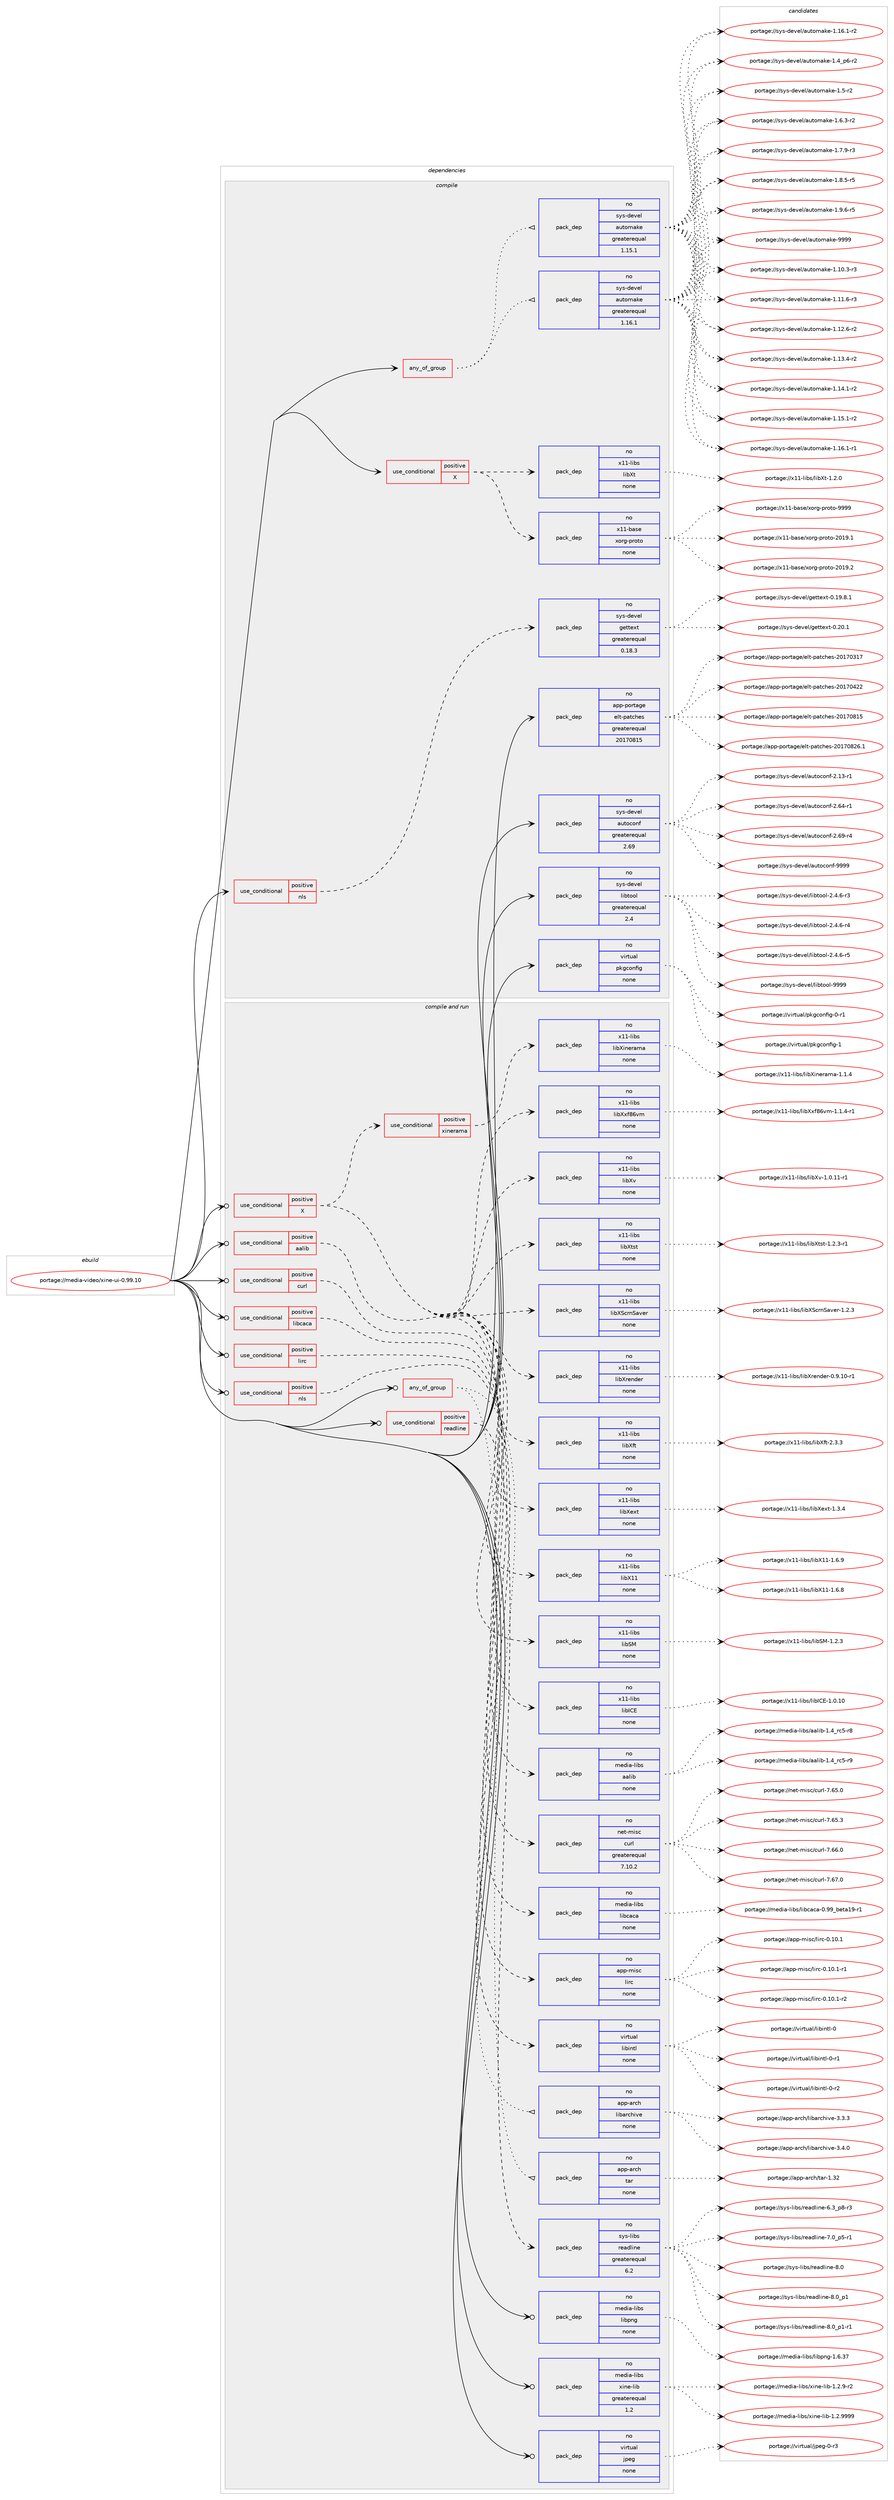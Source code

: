 digraph prolog {

# *************
# Graph options
# *************

newrank=true;
concentrate=true;
compound=true;
graph [rankdir=LR,fontname=Helvetica,fontsize=10,ranksep=1.5];#, ranksep=2.5, nodesep=0.2];
edge  [arrowhead=vee];
node  [fontname=Helvetica,fontsize=10];

# **********
# The ebuild
# **********

subgraph cluster_leftcol {
color=gray;
rank=same;
label=<<i>ebuild</i>>;
id [label="portage://media-video/xine-ui-0.99.10", color=red, width=4, href="../media-video/xine-ui-0.99.10.svg"];
}

# ****************
# The dependencies
# ****************

subgraph cluster_midcol {
color=gray;
label=<<i>dependencies</i>>;
subgraph cluster_compile {
fillcolor="#eeeeee";
style=filled;
label=<<i>compile</i>>;
subgraph any5479 {
dependency344226 [label=<<TABLE BORDER="0" CELLBORDER="1" CELLSPACING="0" CELLPADDING="4"><TR><TD CELLPADDING="10">any_of_group</TD></TR></TABLE>>, shape=none, color=red];subgraph pack252703 {
dependency344227 [label=<<TABLE BORDER="0" CELLBORDER="1" CELLSPACING="0" CELLPADDING="4" WIDTH="220"><TR><TD ROWSPAN="6" CELLPADDING="30">pack_dep</TD></TR><TR><TD WIDTH="110">no</TD></TR><TR><TD>sys-devel</TD></TR><TR><TD>automake</TD></TR><TR><TD>greaterequal</TD></TR><TR><TD>1.16.1</TD></TR></TABLE>>, shape=none, color=blue];
}
dependency344226:e -> dependency344227:w [weight=20,style="dotted",arrowhead="oinv"];
subgraph pack252704 {
dependency344228 [label=<<TABLE BORDER="0" CELLBORDER="1" CELLSPACING="0" CELLPADDING="4" WIDTH="220"><TR><TD ROWSPAN="6" CELLPADDING="30">pack_dep</TD></TR><TR><TD WIDTH="110">no</TD></TR><TR><TD>sys-devel</TD></TR><TR><TD>automake</TD></TR><TR><TD>greaterequal</TD></TR><TR><TD>1.15.1</TD></TR></TABLE>>, shape=none, color=blue];
}
dependency344226:e -> dependency344228:w [weight=20,style="dotted",arrowhead="oinv"];
}
id:e -> dependency344226:w [weight=20,style="solid",arrowhead="vee"];
subgraph cond85897 {
dependency344229 [label=<<TABLE BORDER="0" CELLBORDER="1" CELLSPACING="0" CELLPADDING="4"><TR><TD ROWSPAN="3" CELLPADDING="10">use_conditional</TD></TR><TR><TD>positive</TD></TR><TR><TD>X</TD></TR></TABLE>>, shape=none, color=red];
subgraph pack252705 {
dependency344230 [label=<<TABLE BORDER="0" CELLBORDER="1" CELLSPACING="0" CELLPADDING="4" WIDTH="220"><TR><TD ROWSPAN="6" CELLPADDING="30">pack_dep</TD></TR><TR><TD WIDTH="110">no</TD></TR><TR><TD>x11-base</TD></TR><TR><TD>xorg-proto</TD></TR><TR><TD>none</TD></TR><TR><TD></TD></TR></TABLE>>, shape=none, color=blue];
}
dependency344229:e -> dependency344230:w [weight=20,style="dashed",arrowhead="vee"];
subgraph pack252706 {
dependency344231 [label=<<TABLE BORDER="0" CELLBORDER="1" CELLSPACING="0" CELLPADDING="4" WIDTH="220"><TR><TD ROWSPAN="6" CELLPADDING="30">pack_dep</TD></TR><TR><TD WIDTH="110">no</TD></TR><TR><TD>x11-libs</TD></TR><TR><TD>libXt</TD></TR><TR><TD>none</TD></TR><TR><TD></TD></TR></TABLE>>, shape=none, color=blue];
}
dependency344229:e -> dependency344231:w [weight=20,style="dashed",arrowhead="vee"];
}
id:e -> dependency344229:w [weight=20,style="solid",arrowhead="vee"];
subgraph cond85898 {
dependency344232 [label=<<TABLE BORDER="0" CELLBORDER="1" CELLSPACING="0" CELLPADDING="4"><TR><TD ROWSPAN="3" CELLPADDING="10">use_conditional</TD></TR><TR><TD>positive</TD></TR><TR><TD>nls</TD></TR></TABLE>>, shape=none, color=red];
subgraph pack252707 {
dependency344233 [label=<<TABLE BORDER="0" CELLBORDER="1" CELLSPACING="0" CELLPADDING="4" WIDTH="220"><TR><TD ROWSPAN="6" CELLPADDING="30">pack_dep</TD></TR><TR><TD WIDTH="110">no</TD></TR><TR><TD>sys-devel</TD></TR><TR><TD>gettext</TD></TR><TR><TD>greaterequal</TD></TR><TR><TD>0.18.3</TD></TR></TABLE>>, shape=none, color=blue];
}
dependency344232:e -> dependency344233:w [weight=20,style="dashed",arrowhead="vee"];
}
id:e -> dependency344232:w [weight=20,style="solid",arrowhead="vee"];
subgraph pack252708 {
dependency344234 [label=<<TABLE BORDER="0" CELLBORDER="1" CELLSPACING="0" CELLPADDING="4" WIDTH="220"><TR><TD ROWSPAN="6" CELLPADDING="30">pack_dep</TD></TR><TR><TD WIDTH="110">no</TD></TR><TR><TD>app-portage</TD></TR><TR><TD>elt-patches</TD></TR><TR><TD>greaterequal</TD></TR><TR><TD>20170815</TD></TR></TABLE>>, shape=none, color=blue];
}
id:e -> dependency344234:w [weight=20,style="solid",arrowhead="vee"];
subgraph pack252709 {
dependency344235 [label=<<TABLE BORDER="0" CELLBORDER="1" CELLSPACING="0" CELLPADDING="4" WIDTH="220"><TR><TD ROWSPAN="6" CELLPADDING="30">pack_dep</TD></TR><TR><TD WIDTH="110">no</TD></TR><TR><TD>sys-devel</TD></TR><TR><TD>autoconf</TD></TR><TR><TD>greaterequal</TD></TR><TR><TD>2.69</TD></TR></TABLE>>, shape=none, color=blue];
}
id:e -> dependency344235:w [weight=20,style="solid",arrowhead="vee"];
subgraph pack252710 {
dependency344236 [label=<<TABLE BORDER="0" CELLBORDER="1" CELLSPACING="0" CELLPADDING="4" WIDTH="220"><TR><TD ROWSPAN="6" CELLPADDING="30">pack_dep</TD></TR><TR><TD WIDTH="110">no</TD></TR><TR><TD>sys-devel</TD></TR><TR><TD>libtool</TD></TR><TR><TD>greaterequal</TD></TR><TR><TD>2.4</TD></TR></TABLE>>, shape=none, color=blue];
}
id:e -> dependency344236:w [weight=20,style="solid",arrowhead="vee"];
subgraph pack252711 {
dependency344237 [label=<<TABLE BORDER="0" CELLBORDER="1" CELLSPACING="0" CELLPADDING="4" WIDTH="220"><TR><TD ROWSPAN="6" CELLPADDING="30">pack_dep</TD></TR><TR><TD WIDTH="110">no</TD></TR><TR><TD>virtual</TD></TR><TR><TD>pkgconfig</TD></TR><TR><TD>none</TD></TR><TR><TD></TD></TR></TABLE>>, shape=none, color=blue];
}
id:e -> dependency344237:w [weight=20,style="solid",arrowhead="vee"];
}
subgraph cluster_compileandrun {
fillcolor="#eeeeee";
style=filled;
label=<<i>compile and run</i>>;
subgraph any5480 {
dependency344238 [label=<<TABLE BORDER="0" CELLBORDER="1" CELLSPACING="0" CELLPADDING="4"><TR><TD CELLPADDING="10">any_of_group</TD></TR></TABLE>>, shape=none, color=red];subgraph pack252712 {
dependency344239 [label=<<TABLE BORDER="0" CELLBORDER="1" CELLSPACING="0" CELLPADDING="4" WIDTH="220"><TR><TD ROWSPAN="6" CELLPADDING="30">pack_dep</TD></TR><TR><TD WIDTH="110">no</TD></TR><TR><TD>app-arch</TD></TR><TR><TD>tar</TD></TR><TR><TD>none</TD></TR><TR><TD></TD></TR></TABLE>>, shape=none, color=blue];
}
dependency344238:e -> dependency344239:w [weight=20,style="dotted",arrowhead="oinv"];
subgraph pack252713 {
dependency344240 [label=<<TABLE BORDER="0" CELLBORDER="1" CELLSPACING="0" CELLPADDING="4" WIDTH="220"><TR><TD ROWSPAN="6" CELLPADDING="30">pack_dep</TD></TR><TR><TD WIDTH="110">no</TD></TR><TR><TD>app-arch</TD></TR><TR><TD>libarchive</TD></TR><TR><TD>none</TD></TR><TR><TD></TD></TR></TABLE>>, shape=none, color=blue];
}
dependency344238:e -> dependency344240:w [weight=20,style="dotted",arrowhead="oinv"];
}
id:e -> dependency344238:w [weight=20,style="solid",arrowhead="odotvee"];
subgraph cond85899 {
dependency344241 [label=<<TABLE BORDER="0" CELLBORDER="1" CELLSPACING="0" CELLPADDING="4"><TR><TD ROWSPAN="3" CELLPADDING="10">use_conditional</TD></TR><TR><TD>positive</TD></TR><TR><TD>X</TD></TR></TABLE>>, shape=none, color=red];
subgraph pack252714 {
dependency344242 [label=<<TABLE BORDER="0" CELLBORDER="1" CELLSPACING="0" CELLPADDING="4" WIDTH="220"><TR><TD ROWSPAN="6" CELLPADDING="30">pack_dep</TD></TR><TR><TD WIDTH="110">no</TD></TR><TR><TD>x11-libs</TD></TR><TR><TD>libICE</TD></TR><TR><TD>none</TD></TR><TR><TD></TD></TR></TABLE>>, shape=none, color=blue];
}
dependency344241:e -> dependency344242:w [weight=20,style="dashed",arrowhead="vee"];
subgraph pack252715 {
dependency344243 [label=<<TABLE BORDER="0" CELLBORDER="1" CELLSPACING="0" CELLPADDING="4" WIDTH="220"><TR><TD ROWSPAN="6" CELLPADDING="30">pack_dep</TD></TR><TR><TD WIDTH="110">no</TD></TR><TR><TD>x11-libs</TD></TR><TR><TD>libSM</TD></TR><TR><TD>none</TD></TR><TR><TD></TD></TR></TABLE>>, shape=none, color=blue];
}
dependency344241:e -> dependency344243:w [weight=20,style="dashed",arrowhead="vee"];
subgraph pack252716 {
dependency344244 [label=<<TABLE BORDER="0" CELLBORDER="1" CELLSPACING="0" CELLPADDING="4" WIDTH="220"><TR><TD ROWSPAN="6" CELLPADDING="30">pack_dep</TD></TR><TR><TD WIDTH="110">no</TD></TR><TR><TD>x11-libs</TD></TR><TR><TD>libX11</TD></TR><TR><TD>none</TD></TR><TR><TD></TD></TR></TABLE>>, shape=none, color=blue];
}
dependency344241:e -> dependency344244:w [weight=20,style="dashed",arrowhead="vee"];
subgraph pack252717 {
dependency344245 [label=<<TABLE BORDER="0" CELLBORDER="1" CELLSPACING="0" CELLPADDING="4" WIDTH="220"><TR><TD ROWSPAN="6" CELLPADDING="30">pack_dep</TD></TR><TR><TD WIDTH="110">no</TD></TR><TR><TD>x11-libs</TD></TR><TR><TD>libXext</TD></TR><TR><TD>none</TD></TR><TR><TD></TD></TR></TABLE>>, shape=none, color=blue];
}
dependency344241:e -> dependency344245:w [weight=20,style="dashed",arrowhead="vee"];
subgraph pack252718 {
dependency344246 [label=<<TABLE BORDER="0" CELLBORDER="1" CELLSPACING="0" CELLPADDING="4" WIDTH="220"><TR><TD ROWSPAN="6" CELLPADDING="30">pack_dep</TD></TR><TR><TD WIDTH="110">no</TD></TR><TR><TD>x11-libs</TD></TR><TR><TD>libXft</TD></TR><TR><TD>none</TD></TR><TR><TD></TD></TR></TABLE>>, shape=none, color=blue];
}
dependency344241:e -> dependency344246:w [weight=20,style="dashed",arrowhead="vee"];
subgraph pack252719 {
dependency344247 [label=<<TABLE BORDER="0" CELLBORDER="1" CELLSPACING="0" CELLPADDING="4" WIDTH="220"><TR><TD ROWSPAN="6" CELLPADDING="30">pack_dep</TD></TR><TR><TD WIDTH="110">no</TD></TR><TR><TD>x11-libs</TD></TR><TR><TD>libXrender</TD></TR><TR><TD>none</TD></TR><TR><TD></TD></TR></TABLE>>, shape=none, color=blue];
}
dependency344241:e -> dependency344247:w [weight=20,style="dashed",arrowhead="vee"];
subgraph pack252720 {
dependency344248 [label=<<TABLE BORDER="0" CELLBORDER="1" CELLSPACING="0" CELLPADDING="4" WIDTH="220"><TR><TD ROWSPAN="6" CELLPADDING="30">pack_dep</TD></TR><TR><TD WIDTH="110">no</TD></TR><TR><TD>x11-libs</TD></TR><TR><TD>libXScrnSaver</TD></TR><TR><TD>none</TD></TR><TR><TD></TD></TR></TABLE>>, shape=none, color=blue];
}
dependency344241:e -> dependency344248:w [weight=20,style="dashed",arrowhead="vee"];
subgraph pack252721 {
dependency344249 [label=<<TABLE BORDER="0" CELLBORDER="1" CELLSPACING="0" CELLPADDING="4" WIDTH="220"><TR><TD ROWSPAN="6" CELLPADDING="30">pack_dep</TD></TR><TR><TD WIDTH="110">no</TD></TR><TR><TD>x11-libs</TD></TR><TR><TD>libXtst</TD></TR><TR><TD>none</TD></TR><TR><TD></TD></TR></TABLE>>, shape=none, color=blue];
}
dependency344241:e -> dependency344249:w [weight=20,style="dashed",arrowhead="vee"];
subgraph pack252722 {
dependency344250 [label=<<TABLE BORDER="0" CELLBORDER="1" CELLSPACING="0" CELLPADDING="4" WIDTH="220"><TR><TD ROWSPAN="6" CELLPADDING="30">pack_dep</TD></TR><TR><TD WIDTH="110">no</TD></TR><TR><TD>x11-libs</TD></TR><TR><TD>libXv</TD></TR><TR><TD>none</TD></TR><TR><TD></TD></TR></TABLE>>, shape=none, color=blue];
}
dependency344241:e -> dependency344250:w [weight=20,style="dashed",arrowhead="vee"];
subgraph pack252723 {
dependency344251 [label=<<TABLE BORDER="0" CELLBORDER="1" CELLSPACING="0" CELLPADDING="4" WIDTH="220"><TR><TD ROWSPAN="6" CELLPADDING="30">pack_dep</TD></TR><TR><TD WIDTH="110">no</TD></TR><TR><TD>x11-libs</TD></TR><TR><TD>libXxf86vm</TD></TR><TR><TD>none</TD></TR><TR><TD></TD></TR></TABLE>>, shape=none, color=blue];
}
dependency344241:e -> dependency344251:w [weight=20,style="dashed",arrowhead="vee"];
subgraph cond85900 {
dependency344252 [label=<<TABLE BORDER="0" CELLBORDER="1" CELLSPACING="0" CELLPADDING="4"><TR><TD ROWSPAN="3" CELLPADDING="10">use_conditional</TD></TR><TR><TD>positive</TD></TR><TR><TD>xinerama</TD></TR></TABLE>>, shape=none, color=red];
subgraph pack252724 {
dependency344253 [label=<<TABLE BORDER="0" CELLBORDER="1" CELLSPACING="0" CELLPADDING="4" WIDTH="220"><TR><TD ROWSPAN="6" CELLPADDING="30">pack_dep</TD></TR><TR><TD WIDTH="110">no</TD></TR><TR><TD>x11-libs</TD></TR><TR><TD>libXinerama</TD></TR><TR><TD>none</TD></TR><TR><TD></TD></TR></TABLE>>, shape=none, color=blue];
}
dependency344252:e -> dependency344253:w [weight=20,style="dashed",arrowhead="vee"];
}
dependency344241:e -> dependency344252:w [weight=20,style="dashed",arrowhead="vee"];
}
id:e -> dependency344241:w [weight=20,style="solid",arrowhead="odotvee"];
subgraph cond85901 {
dependency344254 [label=<<TABLE BORDER="0" CELLBORDER="1" CELLSPACING="0" CELLPADDING="4"><TR><TD ROWSPAN="3" CELLPADDING="10">use_conditional</TD></TR><TR><TD>positive</TD></TR><TR><TD>aalib</TD></TR></TABLE>>, shape=none, color=red];
subgraph pack252725 {
dependency344255 [label=<<TABLE BORDER="0" CELLBORDER="1" CELLSPACING="0" CELLPADDING="4" WIDTH="220"><TR><TD ROWSPAN="6" CELLPADDING="30">pack_dep</TD></TR><TR><TD WIDTH="110">no</TD></TR><TR><TD>media-libs</TD></TR><TR><TD>aalib</TD></TR><TR><TD>none</TD></TR><TR><TD></TD></TR></TABLE>>, shape=none, color=blue];
}
dependency344254:e -> dependency344255:w [weight=20,style="dashed",arrowhead="vee"];
}
id:e -> dependency344254:w [weight=20,style="solid",arrowhead="odotvee"];
subgraph cond85902 {
dependency344256 [label=<<TABLE BORDER="0" CELLBORDER="1" CELLSPACING="0" CELLPADDING="4"><TR><TD ROWSPAN="3" CELLPADDING="10">use_conditional</TD></TR><TR><TD>positive</TD></TR><TR><TD>curl</TD></TR></TABLE>>, shape=none, color=red];
subgraph pack252726 {
dependency344257 [label=<<TABLE BORDER="0" CELLBORDER="1" CELLSPACING="0" CELLPADDING="4" WIDTH="220"><TR><TD ROWSPAN="6" CELLPADDING="30">pack_dep</TD></TR><TR><TD WIDTH="110">no</TD></TR><TR><TD>net-misc</TD></TR><TR><TD>curl</TD></TR><TR><TD>greaterequal</TD></TR><TR><TD>7.10.2</TD></TR></TABLE>>, shape=none, color=blue];
}
dependency344256:e -> dependency344257:w [weight=20,style="dashed",arrowhead="vee"];
}
id:e -> dependency344256:w [weight=20,style="solid",arrowhead="odotvee"];
subgraph cond85903 {
dependency344258 [label=<<TABLE BORDER="0" CELLBORDER="1" CELLSPACING="0" CELLPADDING="4"><TR><TD ROWSPAN="3" CELLPADDING="10">use_conditional</TD></TR><TR><TD>positive</TD></TR><TR><TD>libcaca</TD></TR></TABLE>>, shape=none, color=red];
subgraph pack252727 {
dependency344259 [label=<<TABLE BORDER="0" CELLBORDER="1" CELLSPACING="0" CELLPADDING="4" WIDTH="220"><TR><TD ROWSPAN="6" CELLPADDING="30">pack_dep</TD></TR><TR><TD WIDTH="110">no</TD></TR><TR><TD>media-libs</TD></TR><TR><TD>libcaca</TD></TR><TR><TD>none</TD></TR><TR><TD></TD></TR></TABLE>>, shape=none, color=blue];
}
dependency344258:e -> dependency344259:w [weight=20,style="dashed",arrowhead="vee"];
}
id:e -> dependency344258:w [weight=20,style="solid",arrowhead="odotvee"];
subgraph cond85904 {
dependency344260 [label=<<TABLE BORDER="0" CELLBORDER="1" CELLSPACING="0" CELLPADDING="4"><TR><TD ROWSPAN="3" CELLPADDING="10">use_conditional</TD></TR><TR><TD>positive</TD></TR><TR><TD>lirc</TD></TR></TABLE>>, shape=none, color=red];
subgraph pack252728 {
dependency344261 [label=<<TABLE BORDER="0" CELLBORDER="1" CELLSPACING="0" CELLPADDING="4" WIDTH="220"><TR><TD ROWSPAN="6" CELLPADDING="30">pack_dep</TD></TR><TR><TD WIDTH="110">no</TD></TR><TR><TD>app-misc</TD></TR><TR><TD>lirc</TD></TR><TR><TD>none</TD></TR><TR><TD></TD></TR></TABLE>>, shape=none, color=blue];
}
dependency344260:e -> dependency344261:w [weight=20,style="dashed",arrowhead="vee"];
}
id:e -> dependency344260:w [weight=20,style="solid",arrowhead="odotvee"];
subgraph cond85905 {
dependency344262 [label=<<TABLE BORDER="0" CELLBORDER="1" CELLSPACING="0" CELLPADDING="4"><TR><TD ROWSPAN="3" CELLPADDING="10">use_conditional</TD></TR><TR><TD>positive</TD></TR><TR><TD>nls</TD></TR></TABLE>>, shape=none, color=red];
subgraph pack252729 {
dependency344263 [label=<<TABLE BORDER="0" CELLBORDER="1" CELLSPACING="0" CELLPADDING="4" WIDTH="220"><TR><TD ROWSPAN="6" CELLPADDING="30">pack_dep</TD></TR><TR><TD WIDTH="110">no</TD></TR><TR><TD>virtual</TD></TR><TR><TD>libintl</TD></TR><TR><TD>none</TD></TR><TR><TD></TD></TR></TABLE>>, shape=none, color=blue];
}
dependency344262:e -> dependency344263:w [weight=20,style="dashed",arrowhead="vee"];
}
id:e -> dependency344262:w [weight=20,style="solid",arrowhead="odotvee"];
subgraph cond85906 {
dependency344264 [label=<<TABLE BORDER="0" CELLBORDER="1" CELLSPACING="0" CELLPADDING="4"><TR><TD ROWSPAN="3" CELLPADDING="10">use_conditional</TD></TR><TR><TD>positive</TD></TR><TR><TD>readline</TD></TR></TABLE>>, shape=none, color=red];
subgraph pack252730 {
dependency344265 [label=<<TABLE BORDER="0" CELLBORDER="1" CELLSPACING="0" CELLPADDING="4" WIDTH="220"><TR><TD ROWSPAN="6" CELLPADDING="30">pack_dep</TD></TR><TR><TD WIDTH="110">no</TD></TR><TR><TD>sys-libs</TD></TR><TR><TD>readline</TD></TR><TR><TD>greaterequal</TD></TR><TR><TD>6.2</TD></TR></TABLE>>, shape=none, color=blue];
}
dependency344264:e -> dependency344265:w [weight=20,style="dashed",arrowhead="vee"];
}
id:e -> dependency344264:w [weight=20,style="solid",arrowhead="odotvee"];
subgraph pack252731 {
dependency344266 [label=<<TABLE BORDER="0" CELLBORDER="1" CELLSPACING="0" CELLPADDING="4" WIDTH="220"><TR><TD ROWSPAN="6" CELLPADDING="30">pack_dep</TD></TR><TR><TD WIDTH="110">no</TD></TR><TR><TD>media-libs</TD></TR><TR><TD>libpng</TD></TR><TR><TD>none</TD></TR><TR><TD></TD></TR></TABLE>>, shape=none, color=blue];
}
id:e -> dependency344266:w [weight=20,style="solid",arrowhead="odotvee"];
subgraph pack252732 {
dependency344267 [label=<<TABLE BORDER="0" CELLBORDER="1" CELLSPACING="0" CELLPADDING="4" WIDTH="220"><TR><TD ROWSPAN="6" CELLPADDING="30">pack_dep</TD></TR><TR><TD WIDTH="110">no</TD></TR><TR><TD>media-libs</TD></TR><TR><TD>xine-lib</TD></TR><TR><TD>greaterequal</TD></TR><TR><TD>1.2</TD></TR></TABLE>>, shape=none, color=blue];
}
id:e -> dependency344267:w [weight=20,style="solid",arrowhead="odotvee"];
subgraph pack252733 {
dependency344268 [label=<<TABLE BORDER="0" CELLBORDER="1" CELLSPACING="0" CELLPADDING="4" WIDTH="220"><TR><TD ROWSPAN="6" CELLPADDING="30">pack_dep</TD></TR><TR><TD WIDTH="110">no</TD></TR><TR><TD>virtual</TD></TR><TR><TD>jpeg</TD></TR><TR><TD>none</TD></TR><TR><TD></TD></TR></TABLE>>, shape=none, color=blue];
}
id:e -> dependency344268:w [weight=20,style="solid",arrowhead="odotvee"];
}
subgraph cluster_run {
fillcolor="#eeeeee";
style=filled;
label=<<i>run</i>>;
}
}

# **************
# The candidates
# **************

subgraph cluster_choices {
rank=same;
color=gray;
label=<<i>candidates</i>>;

subgraph choice252703 {
color=black;
nodesep=1;
choiceportage11512111545100101118101108479711711611110997107101454946494846514511451 [label="portage://sys-devel/automake-1.10.3-r3", color=red, width=4,href="../sys-devel/automake-1.10.3-r3.svg"];
choiceportage11512111545100101118101108479711711611110997107101454946494946544511451 [label="portage://sys-devel/automake-1.11.6-r3", color=red, width=4,href="../sys-devel/automake-1.11.6-r3.svg"];
choiceportage11512111545100101118101108479711711611110997107101454946495046544511450 [label="portage://sys-devel/automake-1.12.6-r2", color=red, width=4,href="../sys-devel/automake-1.12.6-r2.svg"];
choiceportage11512111545100101118101108479711711611110997107101454946495146524511450 [label="portage://sys-devel/automake-1.13.4-r2", color=red, width=4,href="../sys-devel/automake-1.13.4-r2.svg"];
choiceportage11512111545100101118101108479711711611110997107101454946495246494511450 [label="portage://sys-devel/automake-1.14.1-r2", color=red, width=4,href="../sys-devel/automake-1.14.1-r2.svg"];
choiceportage11512111545100101118101108479711711611110997107101454946495346494511450 [label="portage://sys-devel/automake-1.15.1-r2", color=red, width=4,href="../sys-devel/automake-1.15.1-r2.svg"];
choiceportage11512111545100101118101108479711711611110997107101454946495446494511449 [label="portage://sys-devel/automake-1.16.1-r1", color=red, width=4,href="../sys-devel/automake-1.16.1-r1.svg"];
choiceportage11512111545100101118101108479711711611110997107101454946495446494511450 [label="portage://sys-devel/automake-1.16.1-r2", color=red, width=4,href="../sys-devel/automake-1.16.1-r2.svg"];
choiceportage115121115451001011181011084797117116111109971071014549465295112544511450 [label="portage://sys-devel/automake-1.4_p6-r2", color=red, width=4,href="../sys-devel/automake-1.4_p6-r2.svg"];
choiceportage11512111545100101118101108479711711611110997107101454946534511450 [label="portage://sys-devel/automake-1.5-r2", color=red, width=4,href="../sys-devel/automake-1.5-r2.svg"];
choiceportage115121115451001011181011084797117116111109971071014549465446514511450 [label="portage://sys-devel/automake-1.6.3-r2", color=red, width=4,href="../sys-devel/automake-1.6.3-r2.svg"];
choiceportage115121115451001011181011084797117116111109971071014549465546574511451 [label="portage://sys-devel/automake-1.7.9-r3", color=red, width=4,href="../sys-devel/automake-1.7.9-r3.svg"];
choiceportage115121115451001011181011084797117116111109971071014549465646534511453 [label="portage://sys-devel/automake-1.8.5-r5", color=red, width=4,href="../sys-devel/automake-1.8.5-r5.svg"];
choiceportage115121115451001011181011084797117116111109971071014549465746544511453 [label="portage://sys-devel/automake-1.9.6-r5", color=red, width=4,href="../sys-devel/automake-1.9.6-r5.svg"];
choiceportage115121115451001011181011084797117116111109971071014557575757 [label="portage://sys-devel/automake-9999", color=red, width=4,href="../sys-devel/automake-9999.svg"];
dependency344227:e -> choiceportage11512111545100101118101108479711711611110997107101454946494846514511451:w [style=dotted,weight="100"];
dependency344227:e -> choiceportage11512111545100101118101108479711711611110997107101454946494946544511451:w [style=dotted,weight="100"];
dependency344227:e -> choiceportage11512111545100101118101108479711711611110997107101454946495046544511450:w [style=dotted,weight="100"];
dependency344227:e -> choiceportage11512111545100101118101108479711711611110997107101454946495146524511450:w [style=dotted,weight="100"];
dependency344227:e -> choiceportage11512111545100101118101108479711711611110997107101454946495246494511450:w [style=dotted,weight="100"];
dependency344227:e -> choiceportage11512111545100101118101108479711711611110997107101454946495346494511450:w [style=dotted,weight="100"];
dependency344227:e -> choiceportage11512111545100101118101108479711711611110997107101454946495446494511449:w [style=dotted,weight="100"];
dependency344227:e -> choiceportage11512111545100101118101108479711711611110997107101454946495446494511450:w [style=dotted,weight="100"];
dependency344227:e -> choiceportage115121115451001011181011084797117116111109971071014549465295112544511450:w [style=dotted,weight="100"];
dependency344227:e -> choiceportage11512111545100101118101108479711711611110997107101454946534511450:w [style=dotted,weight="100"];
dependency344227:e -> choiceportage115121115451001011181011084797117116111109971071014549465446514511450:w [style=dotted,weight="100"];
dependency344227:e -> choiceportage115121115451001011181011084797117116111109971071014549465546574511451:w [style=dotted,weight="100"];
dependency344227:e -> choiceportage115121115451001011181011084797117116111109971071014549465646534511453:w [style=dotted,weight="100"];
dependency344227:e -> choiceportage115121115451001011181011084797117116111109971071014549465746544511453:w [style=dotted,weight="100"];
dependency344227:e -> choiceportage115121115451001011181011084797117116111109971071014557575757:w [style=dotted,weight="100"];
}
subgraph choice252704 {
color=black;
nodesep=1;
choiceportage11512111545100101118101108479711711611110997107101454946494846514511451 [label="portage://sys-devel/automake-1.10.3-r3", color=red, width=4,href="../sys-devel/automake-1.10.3-r3.svg"];
choiceportage11512111545100101118101108479711711611110997107101454946494946544511451 [label="portage://sys-devel/automake-1.11.6-r3", color=red, width=4,href="../sys-devel/automake-1.11.6-r3.svg"];
choiceportage11512111545100101118101108479711711611110997107101454946495046544511450 [label="portage://sys-devel/automake-1.12.6-r2", color=red, width=4,href="../sys-devel/automake-1.12.6-r2.svg"];
choiceportage11512111545100101118101108479711711611110997107101454946495146524511450 [label="portage://sys-devel/automake-1.13.4-r2", color=red, width=4,href="../sys-devel/automake-1.13.4-r2.svg"];
choiceportage11512111545100101118101108479711711611110997107101454946495246494511450 [label="portage://sys-devel/automake-1.14.1-r2", color=red, width=4,href="../sys-devel/automake-1.14.1-r2.svg"];
choiceportage11512111545100101118101108479711711611110997107101454946495346494511450 [label="portage://sys-devel/automake-1.15.1-r2", color=red, width=4,href="../sys-devel/automake-1.15.1-r2.svg"];
choiceportage11512111545100101118101108479711711611110997107101454946495446494511449 [label="portage://sys-devel/automake-1.16.1-r1", color=red, width=4,href="../sys-devel/automake-1.16.1-r1.svg"];
choiceportage11512111545100101118101108479711711611110997107101454946495446494511450 [label="portage://sys-devel/automake-1.16.1-r2", color=red, width=4,href="../sys-devel/automake-1.16.1-r2.svg"];
choiceportage115121115451001011181011084797117116111109971071014549465295112544511450 [label="portage://sys-devel/automake-1.4_p6-r2", color=red, width=4,href="../sys-devel/automake-1.4_p6-r2.svg"];
choiceportage11512111545100101118101108479711711611110997107101454946534511450 [label="portage://sys-devel/automake-1.5-r2", color=red, width=4,href="../sys-devel/automake-1.5-r2.svg"];
choiceportage115121115451001011181011084797117116111109971071014549465446514511450 [label="portage://sys-devel/automake-1.6.3-r2", color=red, width=4,href="../sys-devel/automake-1.6.3-r2.svg"];
choiceportage115121115451001011181011084797117116111109971071014549465546574511451 [label="portage://sys-devel/automake-1.7.9-r3", color=red, width=4,href="../sys-devel/automake-1.7.9-r3.svg"];
choiceportage115121115451001011181011084797117116111109971071014549465646534511453 [label="portage://sys-devel/automake-1.8.5-r5", color=red, width=4,href="../sys-devel/automake-1.8.5-r5.svg"];
choiceportage115121115451001011181011084797117116111109971071014549465746544511453 [label="portage://sys-devel/automake-1.9.6-r5", color=red, width=4,href="../sys-devel/automake-1.9.6-r5.svg"];
choiceportage115121115451001011181011084797117116111109971071014557575757 [label="portage://sys-devel/automake-9999", color=red, width=4,href="../sys-devel/automake-9999.svg"];
dependency344228:e -> choiceportage11512111545100101118101108479711711611110997107101454946494846514511451:w [style=dotted,weight="100"];
dependency344228:e -> choiceportage11512111545100101118101108479711711611110997107101454946494946544511451:w [style=dotted,weight="100"];
dependency344228:e -> choiceportage11512111545100101118101108479711711611110997107101454946495046544511450:w [style=dotted,weight="100"];
dependency344228:e -> choiceportage11512111545100101118101108479711711611110997107101454946495146524511450:w [style=dotted,weight="100"];
dependency344228:e -> choiceportage11512111545100101118101108479711711611110997107101454946495246494511450:w [style=dotted,weight="100"];
dependency344228:e -> choiceportage11512111545100101118101108479711711611110997107101454946495346494511450:w [style=dotted,weight="100"];
dependency344228:e -> choiceportage11512111545100101118101108479711711611110997107101454946495446494511449:w [style=dotted,weight="100"];
dependency344228:e -> choiceportage11512111545100101118101108479711711611110997107101454946495446494511450:w [style=dotted,weight="100"];
dependency344228:e -> choiceportage115121115451001011181011084797117116111109971071014549465295112544511450:w [style=dotted,weight="100"];
dependency344228:e -> choiceportage11512111545100101118101108479711711611110997107101454946534511450:w [style=dotted,weight="100"];
dependency344228:e -> choiceportage115121115451001011181011084797117116111109971071014549465446514511450:w [style=dotted,weight="100"];
dependency344228:e -> choiceportage115121115451001011181011084797117116111109971071014549465546574511451:w [style=dotted,weight="100"];
dependency344228:e -> choiceportage115121115451001011181011084797117116111109971071014549465646534511453:w [style=dotted,weight="100"];
dependency344228:e -> choiceportage115121115451001011181011084797117116111109971071014549465746544511453:w [style=dotted,weight="100"];
dependency344228:e -> choiceportage115121115451001011181011084797117116111109971071014557575757:w [style=dotted,weight="100"];
}
subgraph choice252705 {
color=black;
nodesep=1;
choiceportage1204949459897115101471201111141034511211411111611145504849574649 [label="portage://x11-base/xorg-proto-2019.1", color=red, width=4,href="../x11-base/xorg-proto-2019.1.svg"];
choiceportage1204949459897115101471201111141034511211411111611145504849574650 [label="portage://x11-base/xorg-proto-2019.2", color=red, width=4,href="../x11-base/xorg-proto-2019.2.svg"];
choiceportage120494945989711510147120111114103451121141111161114557575757 [label="portage://x11-base/xorg-proto-9999", color=red, width=4,href="../x11-base/xorg-proto-9999.svg"];
dependency344230:e -> choiceportage1204949459897115101471201111141034511211411111611145504849574649:w [style=dotted,weight="100"];
dependency344230:e -> choiceportage1204949459897115101471201111141034511211411111611145504849574650:w [style=dotted,weight="100"];
dependency344230:e -> choiceportage120494945989711510147120111114103451121141111161114557575757:w [style=dotted,weight="100"];
}
subgraph choice252706 {
color=black;
nodesep=1;
choiceportage12049494510810598115471081059888116454946504648 [label="portage://x11-libs/libXt-1.2.0", color=red, width=4,href="../x11-libs/libXt-1.2.0.svg"];
dependency344231:e -> choiceportage12049494510810598115471081059888116454946504648:w [style=dotted,weight="100"];
}
subgraph choice252707 {
color=black;
nodesep=1;
choiceportage1151211154510010111810110847103101116116101120116454846495746564649 [label="portage://sys-devel/gettext-0.19.8.1", color=red, width=4,href="../sys-devel/gettext-0.19.8.1.svg"];
choiceportage115121115451001011181011084710310111611610112011645484650484649 [label="portage://sys-devel/gettext-0.20.1", color=red, width=4,href="../sys-devel/gettext-0.20.1.svg"];
dependency344233:e -> choiceportage1151211154510010111810110847103101116116101120116454846495746564649:w [style=dotted,weight="100"];
dependency344233:e -> choiceportage115121115451001011181011084710310111611610112011645484650484649:w [style=dotted,weight="100"];
}
subgraph choice252708 {
color=black;
nodesep=1;
choiceportage97112112451121111141169710310147101108116451129711699104101115455048495548514955 [label="portage://app-portage/elt-patches-20170317", color=red, width=4,href="../app-portage/elt-patches-20170317.svg"];
choiceportage97112112451121111141169710310147101108116451129711699104101115455048495548525050 [label="portage://app-portage/elt-patches-20170422", color=red, width=4,href="../app-portage/elt-patches-20170422.svg"];
choiceportage97112112451121111141169710310147101108116451129711699104101115455048495548564953 [label="portage://app-portage/elt-patches-20170815", color=red, width=4,href="../app-portage/elt-patches-20170815.svg"];
choiceportage971121124511211111411697103101471011081164511297116991041011154550484955485650544649 [label="portage://app-portage/elt-patches-20170826.1", color=red, width=4,href="../app-portage/elt-patches-20170826.1.svg"];
dependency344234:e -> choiceportage97112112451121111141169710310147101108116451129711699104101115455048495548514955:w [style=dotted,weight="100"];
dependency344234:e -> choiceportage97112112451121111141169710310147101108116451129711699104101115455048495548525050:w [style=dotted,weight="100"];
dependency344234:e -> choiceportage97112112451121111141169710310147101108116451129711699104101115455048495548564953:w [style=dotted,weight="100"];
dependency344234:e -> choiceportage971121124511211111411697103101471011081164511297116991041011154550484955485650544649:w [style=dotted,weight="100"];
}
subgraph choice252709 {
color=black;
nodesep=1;
choiceportage1151211154510010111810110847971171161119911111010245504649514511449 [label="portage://sys-devel/autoconf-2.13-r1", color=red, width=4,href="../sys-devel/autoconf-2.13-r1.svg"];
choiceportage1151211154510010111810110847971171161119911111010245504654524511449 [label="portage://sys-devel/autoconf-2.64-r1", color=red, width=4,href="../sys-devel/autoconf-2.64-r1.svg"];
choiceportage1151211154510010111810110847971171161119911111010245504654574511452 [label="portage://sys-devel/autoconf-2.69-r4", color=red, width=4,href="../sys-devel/autoconf-2.69-r4.svg"];
choiceportage115121115451001011181011084797117116111991111101024557575757 [label="portage://sys-devel/autoconf-9999", color=red, width=4,href="../sys-devel/autoconf-9999.svg"];
dependency344235:e -> choiceportage1151211154510010111810110847971171161119911111010245504649514511449:w [style=dotted,weight="100"];
dependency344235:e -> choiceportage1151211154510010111810110847971171161119911111010245504654524511449:w [style=dotted,weight="100"];
dependency344235:e -> choiceportage1151211154510010111810110847971171161119911111010245504654574511452:w [style=dotted,weight="100"];
dependency344235:e -> choiceportage115121115451001011181011084797117116111991111101024557575757:w [style=dotted,weight="100"];
}
subgraph choice252710 {
color=black;
nodesep=1;
choiceportage1151211154510010111810110847108105981161111111084550465246544511451 [label="portage://sys-devel/libtool-2.4.6-r3", color=red, width=4,href="../sys-devel/libtool-2.4.6-r3.svg"];
choiceportage1151211154510010111810110847108105981161111111084550465246544511452 [label="portage://sys-devel/libtool-2.4.6-r4", color=red, width=4,href="../sys-devel/libtool-2.4.6-r4.svg"];
choiceportage1151211154510010111810110847108105981161111111084550465246544511453 [label="portage://sys-devel/libtool-2.4.6-r5", color=red, width=4,href="../sys-devel/libtool-2.4.6-r5.svg"];
choiceportage1151211154510010111810110847108105981161111111084557575757 [label="portage://sys-devel/libtool-9999", color=red, width=4,href="../sys-devel/libtool-9999.svg"];
dependency344236:e -> choiceportage1151211154510010111810110847108105981161111111084550465246544511451:w [style=dotted,weight="100"];
dependency344236:e -> choiceportage1151211154510010111810110847108105981161111111084550465246544511452:w [style=dotted,weight="100"];
dependency344236:e -> choiceportage1151211154510010111810110847108105981161111111084550465246544511453:w [style=dotted,weight="100"];
dependency344236:e -> choiceportage1151211154510010111810110847108105981161111111084557575757:w [style=dotted,weight="100"];
}
subgraph choice252711 {
color=black;
nodesep=1;
choiceportage11810511411611797108471121071039911111010210510345484511449 [label="portage://virtual/pkgconfig-0-r1", color=red, width=4,href="../virtual/pkgconfig-0-r1.svg"];
choiceportage1181051141161179710847112107103991111101021051034549 [label="portage://virtual/pkgconfig-1", color=red, width=4,href="../virtual/pkgconfig-1.svg"];
dependency344237:e -> choiceportage11810511411611797108471121071039911111010210510345484511449:w [style=dotted,weight="100"];
dependency344237:e -> choiceportage1181051141161179710847112107103991111101021051034549:w [style=dotted,weight="100"];
}
subgraph choice252712 {
color=black;
nodesep=1;
choiceportage9711211245971149910447116971144549465150 [label="portage://app-arch/tar-1.32", color=red, width=4,href="../app-arch/tar-1.32.svg"];
dependency344239:e -> choiceportage9711211245971149910447116971144549465150:w [style=dotted,weight="100"];
}
subgraph choice252713 {
color=black;
nodesep=1;
choiceportage9711211245971149910447108105989711499104105118101455146514651 [label="portage://app-arch/libarchive-3.3.3", color=red, width=4,href="../app-arch/libarchive-3.3.3.svg"];
choiceportage9711211245971149910447108105989711499104105118101455146524648 [label="portage://app-arch/libarchive-3.4.0", color=red, width=4,href="../app-arch/libarchive-3.4.0.svg"];
dependency344240:e -> choiceportage9711211245971149910447108105989711499104105118101455146514651:w [style=dotted,weight="100"];
dependency344240:e -> choiceportage9711211245971149910447108105989711499104105118101455146524648:w [style=dotted,weight="100"];
}
subgraph choice252714 {
color=black;
nodesep=1;
choiceportage12049494510810598115471081059873676945494648464948 [label="portage://x11-libs/libICE-1.0.10", color=red, width=4,href="../x11-libs/libICE-1.0.10.svg"];
dependency344242:e -> choiceportage12049494510810598115471081059873676945494648464948:w [style=dotted,weight="100"];
}
subgraph choice252715 {
color=black;
nodesep=1;
choiceportage1204949451081059811547108105988377454946504651 [label="portage://x11-libs/libSM-1.2.3", color=red, width=4,href="../x11-libs/libSM-1.2.3.svg"];
dependency344243:e -> choiceportage1204949451081059811547108105988377454946504651:w [style=dotted,weight="100"];
}
subgraph choice252716 {
color=black;
nodesep=1;
choiceportage120494945108105981154710810598884949454946544656 [label="portage://x11-libs/libX11-1.6.8", color=red, width=4,href="../x11-libs/libX11-1.6.8.svg"];
choiceportage120494945108105981154710810598884949454946544657 [label="portage://x11-libs/libX11-1.6.9", color=red, width=4,href="../x11-libs/libX11-1.6.9.svg"];
dependency344244:e -> choiceportage120494945108105981154710810598884949454946544656:w [style=dotted,weight="100"];
dependency344244:e -> choiceportage120494945108105981154710810598884949454946544657:w [style=dotted,weight="100"];
}
subgraph choice252717 {
color=black;
nodesep=1;
choiceportage12049494510810598115471081059888101120116454946514652 [label="portage://x11-libs/libXext-1.3.4", color=red, width=4,href="../x11-libs/libXext-1.3.4.svg"];
dependency344245:e -> choiceportage12049494510810598115471081059888101120116454946514652:w [style=dotted,weight="100"];
}
subgraph choice252718 {
color=black;
nodesep=1;
choiceportage12049494510810598115471081059888102116455046514651 [label="portage://x11-libs/libXft-2.3.3", color=red, width=4,href="../x11-libs/libXft-2.3.3.svg"];
dependency344246:e -> choiceportage12049494510810598115471081059888102116455046514651:w [style=dotted,weight="100"];
}
subgraph choice252719 {
color=black;
nodesep=1;
choiceportage12049494510810598115471081059888114101110100101114454846574649484511449 [label="portage://x11-libs/libXrender-0.9.10-r1", color=red, width=4,href="../x11-libs/libXrender-0.9.10-r1.svg"];
dependency344247:e -> choiceportage12049494510810598115471081059888114101110100101114454846574649484511449:w [style=dotted,weight="100"];
}
subgraph choice252720 {
color=black;
nodesep=1;
choiceportage1204949451081059811547108105988883991141108397118101114454946504651 [label="portage://x11-libs/libXScrnSaver-1.2.3", color=red, width=4,href="../x11-libs/libXScrnSaver-1.2.3.svg"];
dependency344248:e -> choiceportage1204949451081059811547108105988883991141108397118101114454946504651:w [style=dotted,weight="100"];
}
subgraph choice252721 {
color=black;
nodesep=1;
choiceportage120494945108105981154710810598881161151164549465046514511449 [label="portage://x11-libs/libXtst-1.2.3-r1", color=red, width=4,href="../x11-libs/libXtst-1.2.3-r1.svg"];
dependency344249:e -> choiceportage120494945108105981154710810598881161151164549465046514511449:w [style=dotted,weight="100"];
}
subgraph choice252722 {
color=black;
nodesep=1;
choiceportage12049494510810598115471081059888118454946484649494511449 [label="portage://x11-libs/libXv-1.0.11-r1", color=red, width=4,href="../x11-libs/libXv-1.0.11-r1.svg"];
dependency344250:e -> choiceportage12049494510810598115471081059888118454946484649494511449:w [style=dotted,weight="100"];
}
subgraph choice252723 {
color=black;
nodesep=1;
choiceportage1204949451081059811547108105988812010256541181094549464946524511449 [label="portage://x11-libs/libXxf86vm-1.1.4-r1", color=red, width=4,href="../x11-libs/libXxf86vm-1.1.4-r1.svg"];
dependency344251:e -> choiceportage1204949451081059811547108105988812010256541181094549464946524511449:w [style=dotted,weight="100"];
}
subgraph choice252724 {
color=black;
nodesep=1;
choiceportage120494945108105981154710810598881051101011149710997454946494652 [label="portage://x11-libs/libXinerama-1.1.4", color=red, width=4,href="../x11-libs/libXinerama-1.1.4.svg"];
dependency344253:e -> choiceportage120494945108105981154710810598881051101011149710997454946494652:w [style=dotted,weight="100"];
}
subgraph choice252725 {
color=black;
nodesep=1;
choiceportage10910110010597451081059811547979710810598454946529511499534511456 [label="portage://media-libs/aalib-1.4_rc5-r8", color=red, width=4,href="../media-libs/aalib-1.4_rc5-r8.svg"];
choiceportage10910110010597451081059811547979710810598454946529511499534511457 [label="portage://media-libs/aalib-1.4_rc5-r9", color=red, width=4,href="../media-libs/aalib-1.4_rc5-r9.svg"];
dependency344255:e -> choiceportage10910110010597451081059811547979710810598454946529511499534511456:w [style=dotted,weight="100"];
dependency344255:e -> choiceportage10910110010597451081059811547979710810598454946529511499534511457:w [style=dotted,weight="100"];
}
subgraph choice252726 {
color=black;
nodesep=1;
choiceportage1101011164510910511599479911711410845554654534648 [label="portage://net-misc/curl-7.65.0", color=red, width=4,href="../net-misc/curl-7.65.0.svg"];
choiceportage1101011164510910511599479911711410845554654534651 [label="portage://net-misc/curl-7.65.3", color=red, width=4,href="../net-misc/curl-7.65.3.svg"];
choiceportage1101011164510910511599479911711410845554654544648 [label="portage://net-misc/curl-7.66.0", color=red, width=4,href="../net-misc/curl-7.66.0.svg"];
choiceportage1101011164510910511599479911711410845554654554648 [label="portage://net-misc/curl-7.67.0", color=red, width=4,href="../net-misc/curl-7.67.0.svg"];
dependency344257:e -> choiceportage1101011164510910511599479911711410845554654534648:w [style=dotted,weight="100"];
dependency344257:e -> choiceportage1101011164510910511599479911711410845554654534651:w [style=dotted,weight="100"];
dependency344257:e -> choiceportage1101011164510910511599479911711410845554654544648:w [style=dotted,weight="100"];
dependency344257:e -> choiceportage1101011164510910511599479911711410845554654554648:w [style=dotted,weight="100"];
}
subgraph choice252727 {
color=black;
nodesep=1;
choiceportage109101100105974510810598115471081059899979997454846575795981011169749574511449 [label="portage://media-libs/libcaca-0.99_beta19-r1", color=red, width=4,href="../media-libs/libcaca-0.99_beta19-r1.svg"];
dependency344259:e -> choiceportage109101100105974510810598115471081059899979997454846575795981011169749574511449:w [style=dotted,weight="100"];
}
subgraph choice252728 {
color=black;
nodesep=1;
choiceportage971121124510910511599471081051149945484649484649 [label="portage://app-misc/lirc-0.10.1", color=red, width=4,href="../app-misc/lirc-0.10.1.svg"];
choiceportage9711211245109105115994710810511499454846494846494511449 [label="portage://app-misc/lirc-0.10.1-r1", color=red, width=4,href="../app-misc/lirc-0.10.1-r1.svg"];
choiceportage9711211245109105115994710810511499454846494846494511450 [label="portage://app-misc/lirc-0.10.1-r2", color=red, width=4,href="../app-misc/lirc-0.10.1-r2.svg"];
dependency344261:e -> choiceportage971121124510910511599471081051149945484649484649:w [style=dotted,weight="100"];
dependency344261:e -> choiceportage9711211245109105115994710810511499454846494846494511449:w [style=dotted,weight="100"];
dependency344261:e -> choiceportage9711211245109105115994710810511499454846494846494511450:w [style=dotted,weight="100"];
}
subgraph choice252729 {
color=black;
nodesep=1;
choiceportage1181051141161179710847108105981051101161084548 [label="portage://virtual/libintl-0", color=red, width=4,href="../virtual/libintl-0.svg"];
choiceportage11810511411611797108471081059810511011610845484511449 [label="portage://virtual/libintl-0-r1", color=red, width=4,href="../virtual/libintl-0-r1.svg"];
choiceportage11810511411611797108471081059810511011610845484511450 [label="portage://virtual/libintl-0-r2", color=red, width=4,href="../virtual/libintl-0-r2.svg"];
dependency344263:e -> choiceportage1181051141161179710847108105981051101161084548:w [style=dotted,weight="100"];
dependency344263:e -> choiceportage11810511411611797108471081059810511011610845484511449:w [style=dotted,weight="100"];
dependency344263:e -> choiceportage11810511411611797108471081059810511011610845484511450:w [style=dotted,weight="100"];
}
subgraph choice252730 {
color=black;
nodesep=1;
choiceportage115121115451081059811547114101971001081051101014554465195112564511451 [label="portage://sys-libs/readline-6.3_p8-r3", color=red, width=4,href="../sys-libs/readline-6.3_p8-r3.svg"];
choiceportage115121115451081059811547114101971001081051101014555464895112534511449 [label="portage://sys-libs/readline-7.0_p5-r1", color=red, width=4,href="../sys-libs/readline-7.0_p5-r1.svg"];
choiceportage1151211154510810598115471141019710010810511010145564648 [label="portage://sys-libs/readline-8.0", color=red, width=4,href="../sys-libs/readline-8.0.svg"];
choiceportage11512111545108105981154711410197100108105110101455646489511249 [label="portage://sys-libs/readline-8.0_p1", color=red, width=4,href="../sys-libs/readline-8.0_p1.svg"];
choiceportage115121115451081059811547114101971001081051101014556464895112494511449 [label="portage://sys-libs/readline-8.0_p1-r1", color=red, width=4,href="../sys-libs/readline-8.0_p1-r1.svg"];
dependency344265:e -> choiceportage115121115451081059811547114101971001081051101014554465195112564511451:w [style=dotted,weight="100"];
dependency344265:e -> choiceportage115121115451081059811547114101971001081051101014555464895112534511449:w [style=dotted,weight="100"];
dependency344265:e -> choiceportage1151211154510810598115471141019710010810511010145564648:w [style=dotted,weight="100"];
dependency344265:e -> choiceportage11512111545108105981154711410197100108105110101455646489511249:w [style=dotted,weight="100"];
dependency344265:e -> choiceportage115121115451081059811547114101971001081051101014556464895112494511449:w [style=dotted,weight="100"];
}
subgraph choice252731 {
color=black;
nodesep=1;
choiceportage109101100105974510810598115471081059811211010345494654465155 [label="portage://media-libs/libpng-1.6.37", color=red, width=4,href="../media-libs/libpng-1.6.37.svg"];
dependency344266:e -> choiceportage109101100105974510810598115471081059811211010345494654465155:w [style=dotted,weight="100"];
}
subgraph choice252732 {
color=black;
nodesep=1;
choiceportage1091011001059745108105981154712010511010145108105984549465046574511450 [label="portage://media-libs/xine-lib-1.2.9-r2", color=red, width=4,href="../media-libs/xine-lib-1.2.9-r2.svg"];
choiceportage109101100105974510810598115471201051101014510810598454946504657575757 [label="portage://media-libs/xine-lib-1.2.9999", color=red, width=4,href="../media-libs/xine-lib-1.2.9999.svg"];
dependency344267:e -> choiceportage1091011001059745108105981154712010511010145108105984549465046574511450:w [style=dotted,weight="100"];
dependency344267:e -> choiceportage109101100105974510810598115471201051101014510810598454946504657575757:w [style=dotted,weight="100"];
}
subgraph choice252733 {
color=black;
nodesep=1;
choiceportage118105114116117971084710611210110345484511451 [label="portage://virtual/jpeg-0-r3", color=red, width=4,href="../virtual/jpeg-0-r3.svg"];
dependency344268:e -> choiceportage118105114116117971084710611210110345484511451:w [style=dotted,weight="100"];
}
}

}
